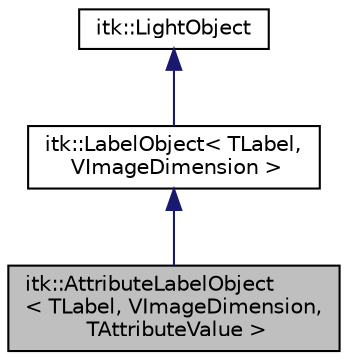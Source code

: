 digraph "itk::AttributeLabelObject&lt; TLabel, VImageDimension, TAttributeValue &gt;"
{
 // LATEX_PDF_SIZE
  edge [fontname="Helvetica",fontsize="10",labelfontname="Helvetica",labelfontsize="10"];
  node [fontname="Helvetica",fontsize="10",shape=record];
  Node1 [label="itk::AttributeLabelObject\l\< TLabel, VImageDimension,\l TAttributeValue \>",height=0.2,width=0.4,color="black", fillcolor="grey75", style="filled", fontcolor="black",tooltip="A LabelObject with a generic attribute."];
  Node2 -> Node1 [dir="back",color="midnightblue",fontsize="10",style="solid",fontname="Helvetica"];
  Node2 [label="itk::LabelObject\< TLabel,\l VImageDimension \>",height=0.2,width=0.4,color="black", fillcolor="white", style="filled",URL="$classitk_1_1LabelObject.html",tooltip="The base class for the representation of an labeled binary object in an image."];
  Node3 -> Node2 [dir="back",color="midnightblue",fontsize="10",style="solid",fontname="Helvetica"];
  Node3 [label="itk::LightObject",height=0.2,width=0.4,color="black", fillcolor="white", style="filled",URL="$classitk_1_1LightObject.html",tooltip="Light weight base class for most itk classes."];
}
